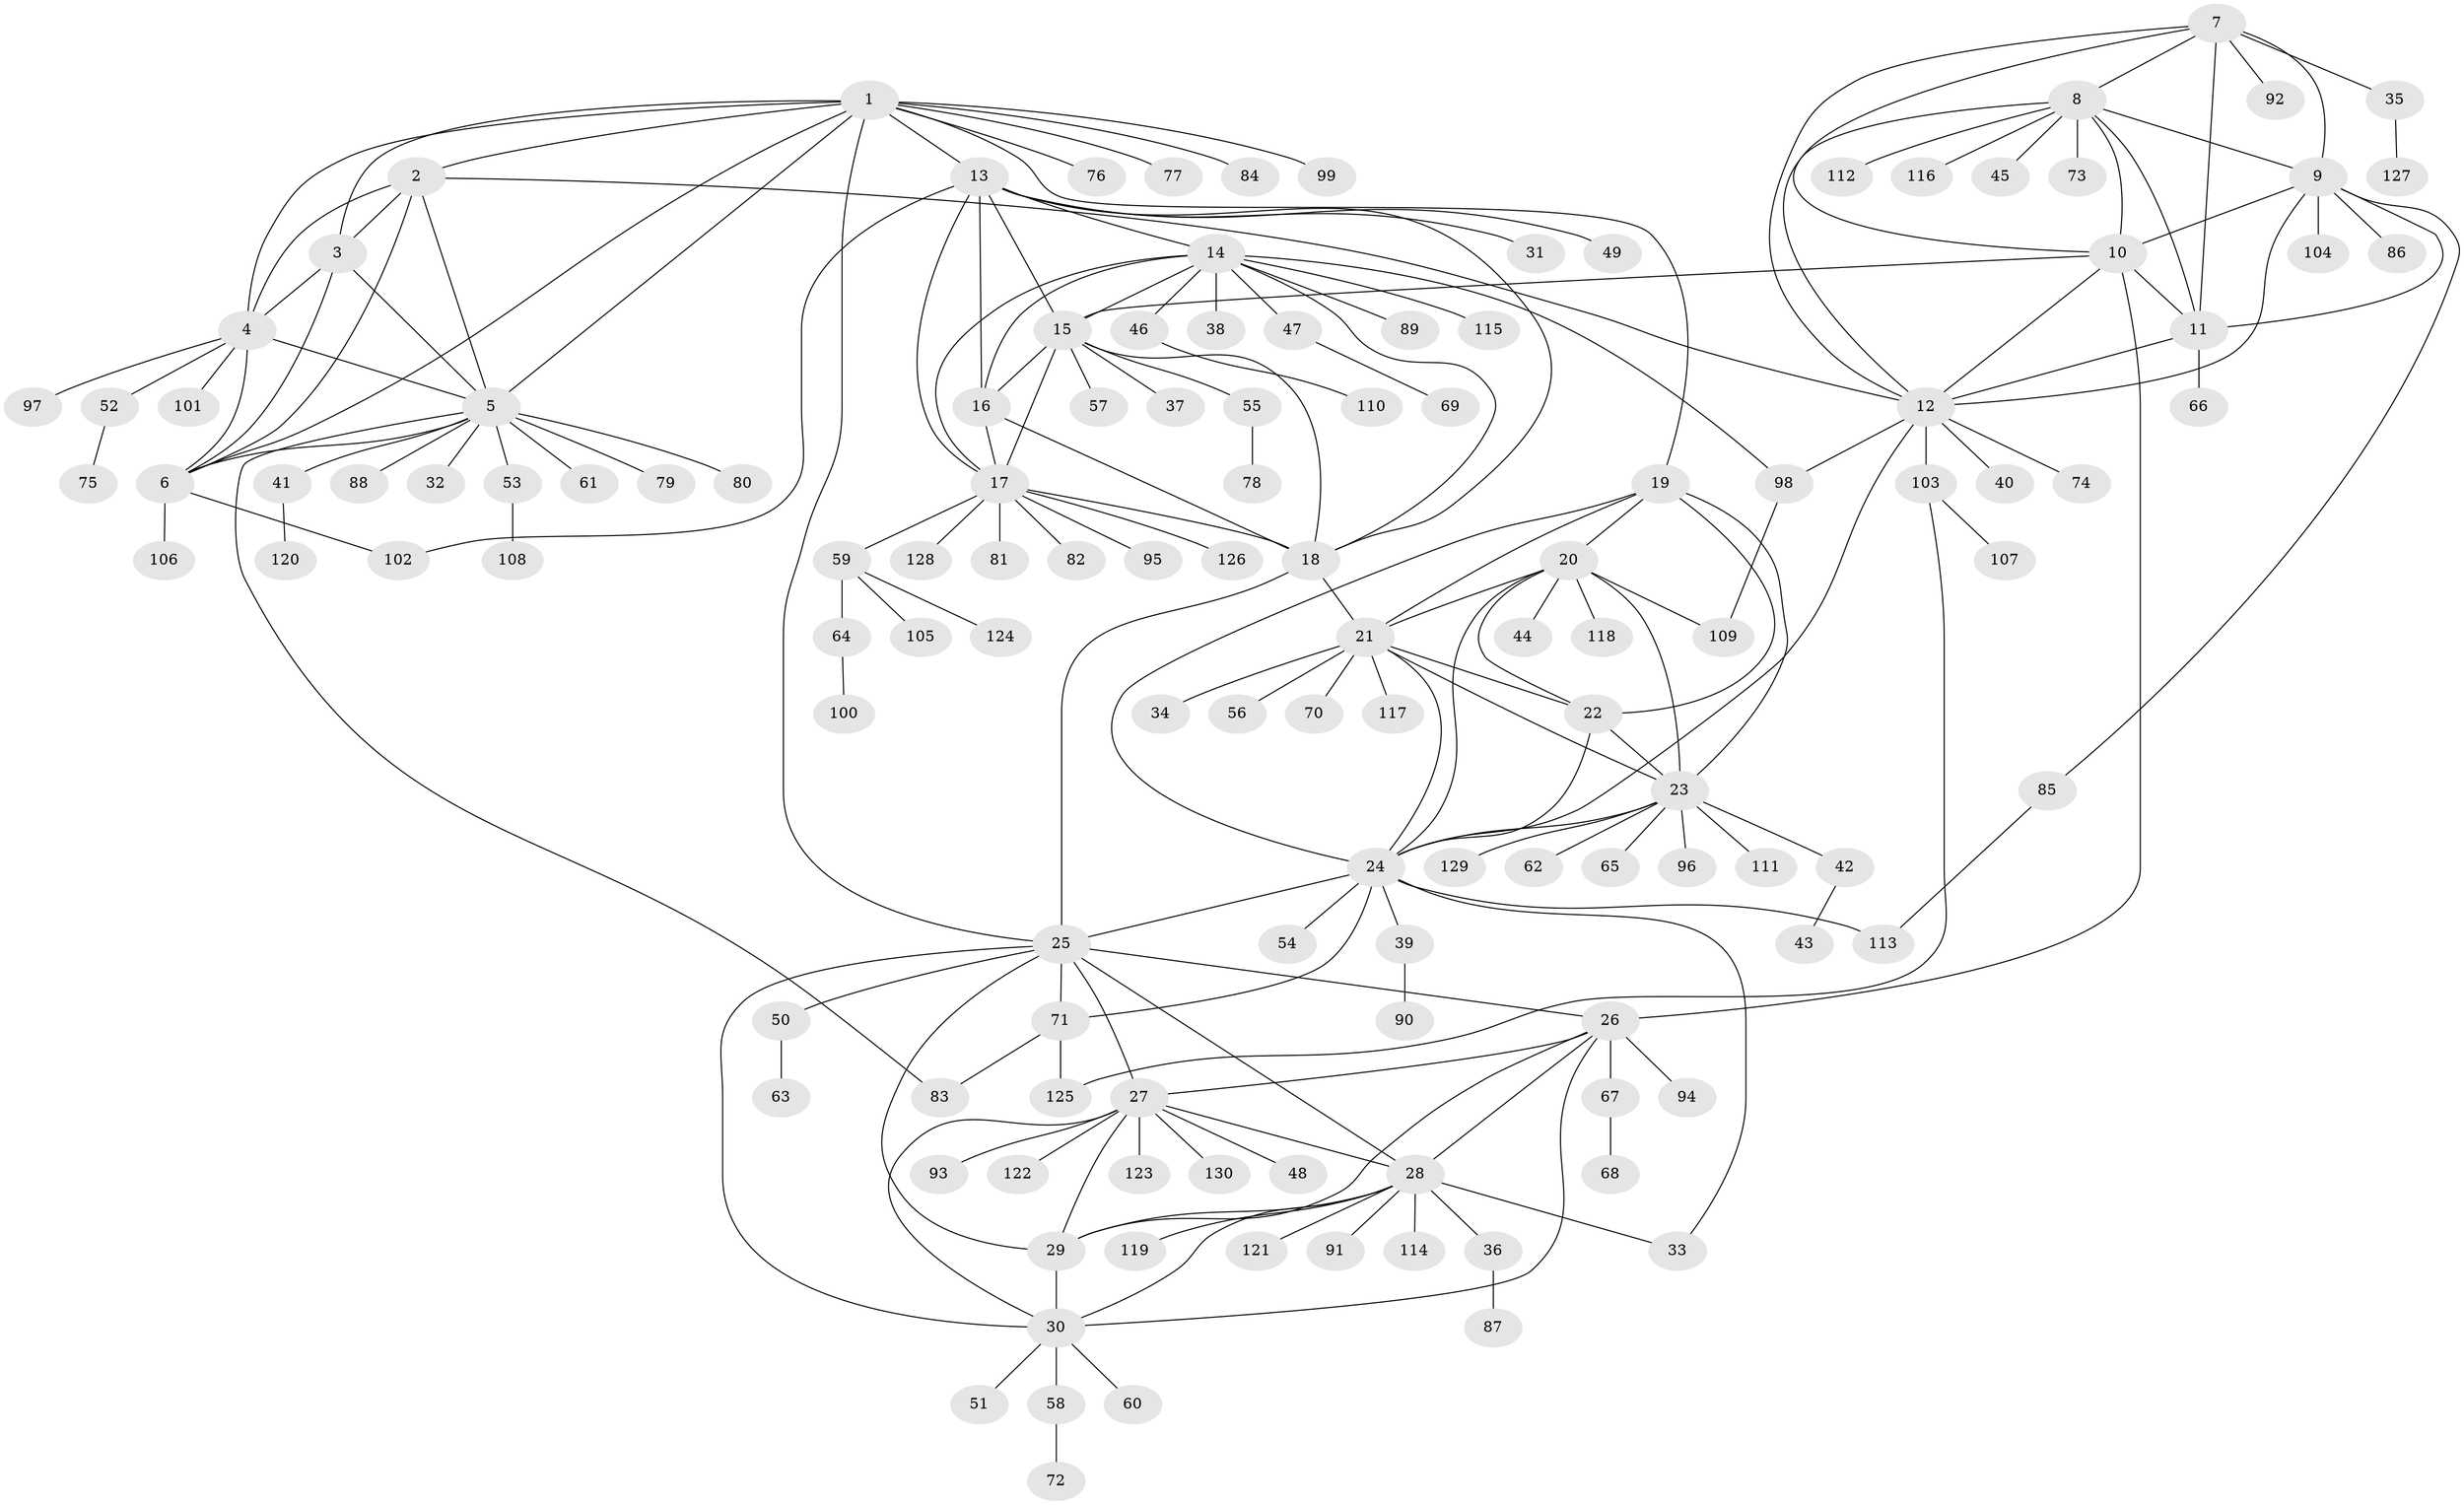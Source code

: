 // coarse degree distribution, {11: 0.019230769230769232, 5: 0.11538461538461539, 4: 0.038461538461538464, 8: 0.019230769230769232, 6: 0.057692307692307696, 25: 0.019230769230769232, 2: 0.07692307692307693, 7: 0.038461538461538464, 1: 0.5961538461538461, 3: 0.019230769230769232}
// Generated by graph-tools (version 1.1) at 2025/19/03/04/25 18:19:51]
// undirected, 130 vertices, 193 edges
graph export_dot {
graph [start="1"]
  node [color=gray90,style=filled];
  1;
  2;
  3;
  4;
  5;
  6;
  7;
  8;
  9;
  10;
  11;
  12;
  13;
  14;
  15;
  16;
  17;
  18;
  19;
  20;
  21;
  22;
  23;
  24;
  25;
  26;
  27;
  28;
  29;
  30;
  31;
  32;
  33;
  34;
  35;
  36;
  37;
  38;
  39;
  40;
  41;
  42;
  43;
  44;
  45;
  46;
  47;
  48;
  49;
  50;
  51;
  52;
  53;
  54;
  55;
  56;
  57;
  58;
  59;
  60;
  61;
  62;
  63;
  64;
  65;
  66;
  67;
  68;
  69;
  70;
  71;
  72;
  73;
  74;
  75;
  76;
  77;
  78;
  79;
  80;
  81;
  82;
  83;
  84;
  85;
  86;
  87;
  88;
  89;
  90;
  91;
  92;
  93;
  94;
  95;
  96;
  97;
  98;
  99;
  100;
  101;
  102;
  103;
  104;
  105;
  106;
  107;
  108;
  109;
  110;
  111;
  112;
  113;
  114;
  115;
  116;
  117;
  118;
  119;
  120;
  121;
  122;
  123;
  124;
  125;
  126;
  127;
  128;
  129;
  130;
  1 -- 2;
  1 -- 3;
  1 -- 4;
  1 -- 5;
  1 -- 6;
  1 -- 13;
  1 -- 19;
  1 -- 25;
  1 -- 76;
  1 -- 77;
  1 -- 84;
  1 -- 99;
  2 -- 3;
  2 -- 4;
  2 -- 5;
  2 -- 6;
  2 -- 12;
  3 -- 4;
  3 -- 5;
  3 -- 6;
  4 -- 5;
  4 -- 6;
  4 -- 52;
  4 -- 97;
  4 -- 101;
  5 -- 6;
  5 -- 32;
  5 -- 41;
  5 -- 53;
  5 -- 61;
  5 -- 79;
  5 -- 80;
  5 -- 83;
  5 -- 88;
  6 -- 102;
  6 -- 106;
  7 -- 8;
  7 -- 9;
  7 -- 10;
  7 -- 11;
  7 -- 12;
  7 -- 35;
  7 -- 92;
  8 -- 9;
  8 -- 10;
  8 -- 11;
  8 -- 12;
  8 -- 45;
  8 -- 73;
  8 -- 112;
  8 -- 116;
  9 -- 10;
  9 -- 11;
  9 -- 12;
  9 -- 85;
  9 -- 86;
  9 -- 104;
  10 -- 11;
  10 -- 12;
  10 -- 15;
  10 -- 26;
  11 -- 12;
  11 -- 66;
  12 -- 24;
  12 -- 40;
  12 -- 74;
  12 -- 98;
  12 -- 103;
  13 -- 14;
  13 -- 15;
  13 -- 16;
  13 -- 17;
  13 -- 18;
  13 -- 31;
  13 -- 49;
  13 -- 102;
  14 -- 15;
  14 -- 16;
  14 -- 17;
  14 -- 18;
  14 -- 38;
  14 -- 46;
  14 -- 47;
  14 -- 89;
  14 -- 98;
  14 -- 115;
  15 -- 16;
  15 -- 17;
  15 -- 18;
  15 -- 37;
  15 -- 55;
  15 -- 57;
  16 -- 17;
  16 -- 18;
  17 -- 18;
  17 -- 59;
  17 -- 81;
  17 -- 82;
  17 -- 95;
  17 -- 126;
  17 -- 128;
  18 -- 21;
  18 -- 25;
  19 -- 20;
  19 -- 21;
  19 -- 22;
  19 -- 23;
  19 -- 24;
  20 -- 21;
  20 -- 22;
  20 -- 23;
  20 -- 24;
  20 -- 44;
  20 -- 109;
  20 -- 118;
  21 -- 22;
  21 -- 23;
  21 -- 24;
  21 -- 34;
  21 -- 56;
  21 -- 70;
  21 -- 117;
  22 -- 23;
  22 -- 24;
  23 -- 24;
  23 -- 42;
  23 -- 62;
  23 -- 65;
  23 -- 96;
  23 -- 111;
  23 -- 129;
  24 -- 25;
  24 -- 33;
  24 -- 39;
  24 -- 54;
  24 -- 71;
  24 -- 113;
  25 -- 26;
  25 -- 27;
  25 -- 28;
  25 -- 29;
  25 -- 30;
  25 -- 50;
  25 -- 71;
  26 -- 27;
  26 -- 28;
  26 -- 29;
  26 -- 30;
  26 -- 67;
  26 -- 94;
  27 -- 28;
  27 -- 29;
  27 -- 30;
  27 -- 48;
  27 -- 93;
  27 -- 122;
  27 -- 123;
  27 -- 130;
  28 -- 29;
  28 -- 30;
  28 -- 33;
  28 -- 36;
  28 -- 91;
  28 -- 114;
  28 -- 119;
  28 -- 121;
  29 -- 30;
  30 -- 51;
  30 -- 58;
  30 -- 60;
  35 -- 127;
  36 -- 87;
  39 -- 90;
  41 -- 120;
  42 -- 43;
  46 -- 110;
  47 -- 69;
  50 -- 63;
  52 -- 75;
  53 -- 108;
  55 -- 78;
  58 -- 72;
  59 -- 64;
  59 -- 105;
  59 -- 124;
  64 -- 100;
  67 -- 68;
  71 -- 83;
  71 -- 125;
  85 -- 113;
  98 -- 109;
  103 -- 107;
  103 -- 125;
}
